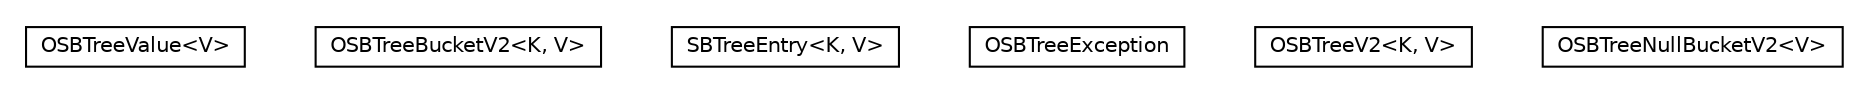 #!/usr/local/bin/dot
#
# Class diagram 
# Generated by UMLGraph version R5_6-24-gf6e263 (http://www.umlgraph.org/)
#

digraph G {
	edge [fontname="Helvetica",fontsize=10,labelfontname="Helvetica",labelfontsize=10];
	node [fontname="Helvetica",fontsize=10,shape=plaintext];
	nodesep=0.25;
	ranksep=0.5;
	// com.orientechnologies.orient.core.storage.index.sbtree.local.v2.OSBTreeValue<V>
	c365803 [label=<<table title="com.orientechnologies.orient.core.storage.index.sbtree.local.v2.OSBTreeValue" border="0" cellborder="1" cellspacing="0" cellpadding="2" port="p" href="./OSBTreeValue.html">
		<tr><td><table border="0" cellspacing="0" cellpadding="1">
<tr><td align="center" balign="center"> OSBTreeValue&lt;V&gt; </td></tr>
		</table></td></tr>
		</table>>, URL="./OSBTreeValue.html", fontname="Helvetica", fontcolor="black", fontsize=10.0];
	// com.orientechnologies.orient.core.storage.index.sbtree.local.v2.OSBTreeBucketV2<K, V>
	c365804 [label=<<table title="com.orientechnologies.orient.core.storage.index.sbtree.local.v2.OSBTreeBucketV2" border="0" cellborder="1" cellspacing="0" cellpadding="2" port="p" href="./OSBTreeBucketV2.html">
		<tr><td><table border="0" cellspacing="0" cellpadding="1">
<tr><td align="center" balign="center"> OSBTreeBucketV2&lt;K, V&gt; </td></tr>
		</table></td></tr>
		</table>>, URL="./OSBTreeBucketV2.html", fontname="Helvetica", fontcolor="black", fontsize=10.0];
	// com.orientechnologies.orient.core.storage.index.sbtree.local.v2.OSBTreeBucketV2.SBTreeEntry<K, V>
	c365805 [label=<<table title="com.orientechnologies.orient.core.storage.index.sbtree.local.v2.OSBTreeBucketV2.SBTreeEntry" border="0" cellborder="1" cellspacing="0" cellpadding="2" port="p" href="./OSBTreeBucketV2.SBTreeEntry.html">
		<tr><td><table border="0" cellspacing="0" cellpadding="1">
<tr><td align="center" balign="center"> SBTreeEntry&lt;K, V&gt; </td></tr>
		</table></td></tr>
		</table>>, URL="./OSBTreeBucketV2.SBTreeEntry.html", fontname="Helvetica", fontcolor="black", fontsize=10.0];
	// com.orientechnologies.orient.core.storage.index.sbtree.local.v2.OSBTreeException
	c365806 [label=<<table title="com.orientechnologies.orient.core.storage.index.sbtree.local.v2.OSBTreeException" border="0" cellborder="1" cellspacing="0" cellpadding="2" port="p" href="./OSBTreeException.html">
		<tr><td><table border="0" cellspacing="0" cellpadding="1">
<tr><td align="center" balign="center"> OSBTreeException </td></tr>
		</table></td></tr>
		</table>>, URL="./OSBTreeException.html", fontname="Helvetica", fontcolor="black", fontsize=10.0];
	// com.orientechnologies.orient.core.storage.index.sbtree.local.v2.OSBTreeV2<K, V>
	c365807 [label=<<table title="com.orientechnologies.orient.core.storage.index.sbtree.local.v2.OSBTreeV2" border="0" cellborder="1" cellspacing="0" cellpadding="2" port="p" href="./OSBTreeV2.html">
		<tr><td><table border="0" cellspacing="0" cellpadding="1">
<tr><td align="center" balign="center"> OSBTreeV2&lt;K, V&gt; </td></tr>
		</table></td></tr>
		</table>>, URL="./OSBTreeV2.html", fontname="Helvetica", fontcolor="black", fontsize=10.0];
	// com.orientechnologies.orient.core.storage.index.sbtree.local.v2.OSBTreeNullBucketV2<V>
	c365808 [label=<<table title="com.orientechnologies.orient.core.storage.index.sbtree.local.v2.OSBTreeNullBucketV2" border="0" cellborder="1" cellspacing="0" cellpadding="2" port="p" href="./OSBTreeNullBucketV2.html">
		<tr><td><table border="0" cellspacing="0" cellpadding="1">
<tr><td align="center" balign="center"> OSBTreeNullBucketV2&lt;V&gt; </td></tr>
		</table></td></tr>
		</table>>, URL="./OSBTreeNullBucketV2.html", fontname="Helvetica", fontcolor="black", fontsize=10.0];
}

